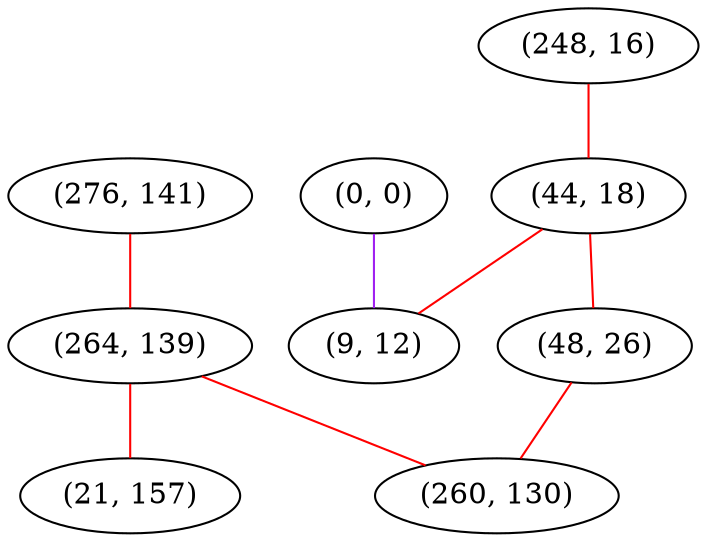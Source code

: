 graph "" {
"(276, 141)";
"(0, 0)";
"(264, 139)";
"(248, 16)";
"(21, 157)";
"(44, 18)";
"(48, 26)";
"(260, 130)";
"(9, 12)";
"(276, 141)" -- "(264, 139)"  [color=red, key=0, weight=1];
"(0, 0)" -- "(9, 12)"  [color=purple, key=0, weight=4];
"(264, 139)" -- "(260, 130)"  [color=red, key=0, weight=1];
"(264, 139)" -- "(21, 157)"  [color=red, key=0, weight=1];
"(248, 16)" -- "(44, 18)"  [color=red, key=0, weight=1];
"(44, 18)" -- "(48, 26)"  [color=red, key=0, weight=1];
"(44, 18)" -- "(9, 12)"  [color=red, key=0, weight=1];
"(48, 26)" -- "(260, 130)"  [color=red, key=0, weight=1];
}
